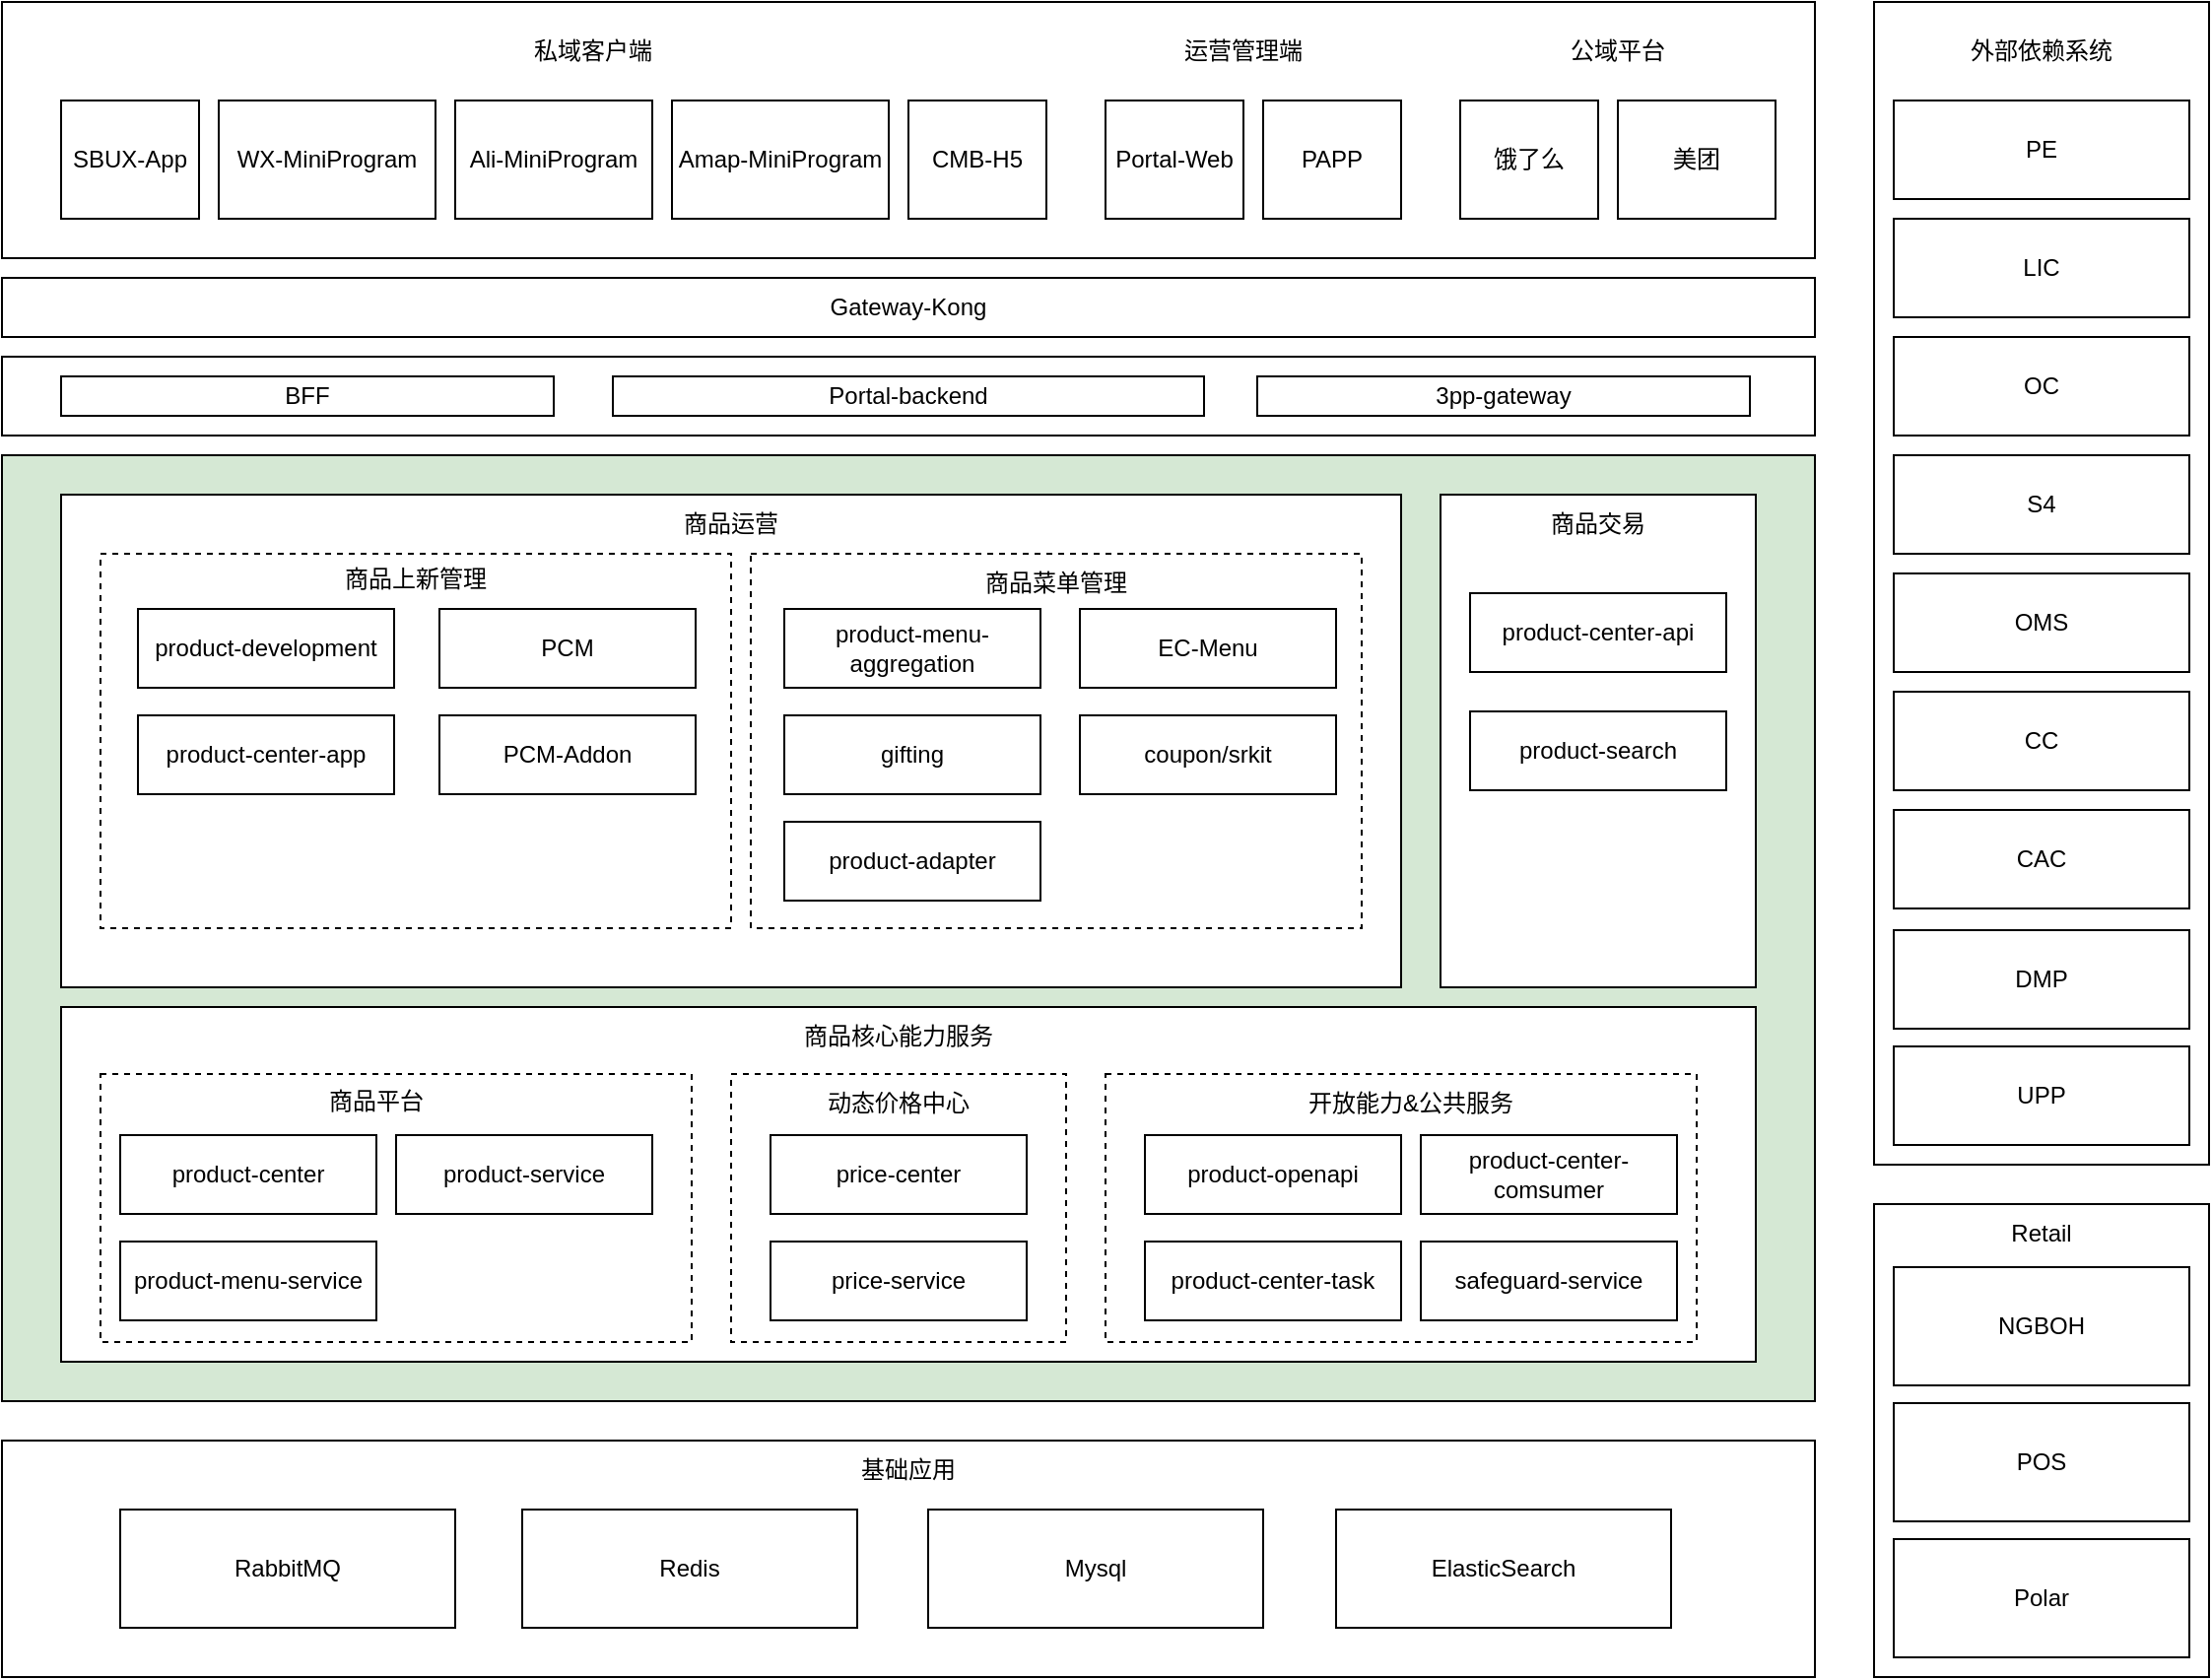 <mxfile version="24.7.1" type="github">
  <diagram name="第 1 页" id="tmOE7NUKMIHg2Yb3rgT3">
    <mxGraphModel dx="1466" dy="1103" grid="1" gridSize="10" guides="1" tooltips="1" connect="1" arrows="1" fold="1" page="1" pageScale="1" pageWidth="827" pageHeight="1169" math="0" shadow="0">
      <root>
        <mxCell id="0" />
        <mxCell id="1" parent="0" />
        <mxCell id="Do43LteANP22lVTqNA3v-1" value="" style="rounded=0;whiteSpace=wrap;html=1;fillColor=#D5E8D4;" parent="1" vertex="1">
          <mxGeometry x="150" y="260" width="920" height="480" as="geometry" />
        </mxCell>
        <mxCell id="Do43LteANP22lVTqNA3v-2" value="" style="rounded=0;whiteSpace=wrap;html=1;" parent="1" vertex="1">
          <mxGeometry x="880" y="280" width="160" height="250" as="geometry" />
        </mxCell>
        <mxCell id="Do43LteANP22lVTqNA3v-3" value="" style="rounded=0;whiteSpace=wrap;html=1;" parent="1" vertex="1">
          <mxGeometry x="180" y="280" width="680" height="250" as="geometry" />
        </mxCell>
        <mxCell id="Do43LteANP22lVTqNA3v-12" value="" style="rounded=0;whiteSpace=wrap;html=1;" parent="1" vertex="1">
          <mxGeometry x="180" y="540" width="860" height="180" as="geometry" />
        </mxCell>
        <mxCell id="Do43LteANP22lVTqNA3v-15" value="" style="rounded=0;whiteSpace=wrap;html=1;" parent="1" vertex="1">
          <mxGeometry x="150" y="760" width="920" height="120" as="geometry" />
        </mxCell>
        <mxCell id="Do43LteANP22lVTqNA3v-16" value="RabbitMQ" style="rounded=0;whiteSpace=wrap;html=1;" parent="1" vertex="1">
          <mxGeometry x="210" y="795" width="170" height="60" as="geometry" />
        </mxCell>
        <mxCell id="Do43LteANP22lVTqNA3v-17" value="Redis" style="rounded=0;whiteSpace=wrap;html=1;" parent="1" vertex="1">
          <mxGeometry x="414" y="795" width="170" height="60" as="geometry" />
        </mxCell>
        <mxCell id="Do43LteANP22lVTqNA3v-18" value="Mysql" style="rounded=0;whiteSpace=wrap;html=1;" parent="1" vertex="1">
          <mxGeometry x="620" y="795" width="170" height="60" as="geometry" />
        </mxCell>
        <mxCell id="Do43LteANP22lVTqNA3v-19" value="ElasticSearch" style="rounded=0;whiteSpace=wrap;html=1;" parent="1" vertex="1">
          <mxGeometry x="827" y="795" width="170" height="60" as="geometry" />
        </mxCell>
        <mxCell id="Do43LteANP22lVTqNA3v-20" value="商品运营" style="text;html=1;align=center;verticalAlign=middle;whiteSpace=wrap;rounded=0;" parent="1" vertex="1">
          <mxGeometry x="470" y="280" width="100" height="30" as="geometry" />
        </mxCell>
        <mxCell id="Do43LteANP22lVTqNA3v-21" value="商品交易" style="text;html=1;align=center;verticalAlign=middle;whiteSpace=wrap;rounded=0;" parent="1" vertex="1">
          <mxGeometry x="910" y="280" width="100" height="30" as="geometry" />
        </mxCell>
        <mxCell id="Do43LteANP22lVTqNA3v-22" value="商品核心能力服务" style="text;html=1;align=center;verticalAlign=middle;whiteSpace=wrap;rounded=0;" parent="1" vertex="1">
          <mxGeometry x="555" y="540" width="100" height="30" as="geometry" />
        </mxCell>
        <mxCell id="Do43LteANP22lVTqNA3v-23" value="基础应用" style="text;html=1;align=center;verticalAlign=middle;whiteSpace=wrap;rounded=0;" parent="1" vertex="1">
          <mxGeometry x="560" y="760" width="100" height="30" as="geometry" />
        </mxCell>
        <mxCell id="Do43LteANP22lVTqNA3v-24" value="" style="rounded=0;whiteSpace=wrap;html=1;" parent="1" vertex="1">
          <mxGeometry x="150" y="30" width="920" height="130" as="geometry" />
        </mxCell>
        <mxCell id="Do43LteANP22lVTqNA3v-25" value="SBUX-App" style="rounded=0;whiteSpace=wrap;html=1;" parent="1" vertex="1">
          <mxGeometry x="180" y="80" width="70" height="60" as="geometry" />
        </mxCell>
        <mxCell id="Do43LteANP22lVTqNA3v-26" value="WX-MiniProgram" style="rounded=0;whiteSpace=wrap;html=1;" parent="1" vertex="1">
          <mxGeometry x="260" y="80" width="110" height="60" as="geometry" />
        </mxCell>
        <mxCell id="Do43LteANP22lVTqNA3v-27" value="Ali-MiniProgram" style="rounded=0;whiteSpace=wrap;html=1;" parent="1" vertex="1">
          <mxGeometry x="380" y="80" width="100" height="60" as="geometry" />
        </mxCell>
        <mxCell id="Do43LteANP22lVTqNA3v-28" value="Amap-MiniProgram" style="rounded=0;whiteSpace=wrap;html=1;" parent="1" vertex="1">
          <mxGeometry x="490" y="80" width="110" height="60" as="geometry" />
        </mxCell>
        <mxCell id="Do43LteANP22lVTqNA3v-29" value="CMB-H5" style="rounded=0;whiteSpace=wrap;html=1;" parent="1" vertex="1">
          <mxGeometry x="610" y="80" width="70" height="60" as="geometry" />
        </mxCell>
        <mxCell id="Do43LteANP22lVTqNA3v-30" value="Gateway-Kong" style="rounded=0;whiteSpace=wrap;html=1;" parent="1" vertex="1">
          <mxGeometry x="150" y="170" width="920" height="30" as="geometry" />
        </mxCell>
        <mxCell id="Do43LteANP22lVTqNA3v-31" value="" style="rounded=0;whiteSpace=wrap;html=1;" parent="1" vertex="1">
          <mxGeometry x="150" y="210" width="920" height="40" as="geometry" />
        </mxCell>
        <mxCell id="Do43LteANP22lVTqNA3v-32" value="BFF" style="rounded=0;whiteSpace=wrap;html=1;" parent="1" vertex="1">
          <mxGeometry x="180" y="220" width="250" height="20" as="geometry" />
        </mxCell>
        <mxCell id="Do43LteANP22lVTqNA3v-33" value="Portal-backend" style="rounded=0;whiteSpace=wrap;html=1;" parent="1" vertex="1">
          <mxGeometry x="460" y="220" width="300" height="20" as="geometry" />
        </mxCell>
        <mxCell id="Do43LteANP22lVTqNA3v-34" value="3pp-gateway" style="rounded=0;whiteSpace=wrap;html=1;" parent="1" vertex="1">
          <mxGeometry x="787" y="220" width="250" height="20" as="geometry" />
        </mxCell>
        <mxCell id="Do43LteANP22lVTqNA3v-35" value="Portal-Web" style="rounded=0;whiteSpace=wrap;html=1;" parent="1" vertex="1">
          <mxGeometry x="710" y="80" width="70" height="60" as="geometry" />
        </mxCell>
        <mxCell id="Do43LteANP22lVTqNA3v-36" value="饿了么" style="rounded=0;whiteSpace=wrap;html=1;" parent="1" vertex="1">
          <mxGeometry x="890" y="80" width="70" height="60" as="geometry" />
        </mxCell>
        <mxCell id="Do43LteANP22lVTqNA3v-37" value="美团" style="rounded=0;whiteSpace=wrap;html=1;" parent="1" vertex="1">
          <mxGeometry x="970" y="80" width="80" height="60" as="geometry" />
        </mxCell>
        <mxCell id="Do43LteANP22lVTqNA3v-38" value="" style="rounded=0;whiteSpace=wrap;html=1;" parent="1" vertex="1">
          <mxGeometry x="1100" y="30" width="170" height="590" as="geometry" />
        </mxCell>
        <mxCell id="Do43LteANP22lVTqNA3v-39" value="" style="rounded=0;whiteSpace=wrap;html=1;" parent="1" vertex="1">
          <mxGeometry x="1100" y="640" width="170" height="240" as="geometry" />
        </mxCell>
        <mxCell id="Do43LteANP22lVTqNA3v-40" value="NGBOH" style="rounded=0;whiteSpace=wrap;html=1;" parent="1" vertex="1">
          <mxGeometry x="1110" y="672" width="150" height="60" as="geometry" />
        </mxCell>
        <mxCell id="Do43LteANP22lVTqNA3v-41" value="Polar" style="rounded=0;whiteSpace=wrap;html=1;" parent="1" vertex="1">
          <mxGeometry x="1110" y="810" width="150" height="60" as="geometry" />
        </mxCell>
        <mxCell id="Do43LteANP22lVTqNA3v-42" value="PE" style="rounded=0;whiteSpace=wrap;html=1;" parent="1" vertex="1">
          <mxGeometry x="1110" y="80" width="150" height="50" as="geometry" />
        </mxCell>
        <mxCell id="Do43LteANP22lVTqNA3v-43" value="LIC" style="rounded=0;whiteSpace=wrap;html=1;" parent="1" vertex="1">
          <mxGeometry x="1110" y="140" width="150" height="50" as="geometry" />
        </mxCell>
        <mxCell id="Do43LteANP22lVTqNA3v-44" value="OC" style="rounded=0;whiteSpace=wrap;html=1;" parent="1" vertex="1">
          <mxGeometry x="1110" y="200" width="150" height="50" as="geometry" />
        </mxCell>
        <mxCell id="Do43LteANP22lVTqNA3v-45" value="S4" style="rounded=0;whiteSpace=wrap;html=1;" parent="1" vertex="1">
          <mxGeometry x="1110" y="260" width="150" height="50" as="geometry" />
        </mxCell>
        <mxCell id="Do43LteANP22lVTqNA3v-46" value="OMS" style="rounded=0;whiteSpace=wrap;html=1;" parent="1" vertex="1">
          <mxGeometry x="1110" y="320" width="150" height="50" as="geometry" />
        </mxCell>
        <mxCell id="Do43LteANP22lVTqNA3v-47" value="CC" style="rounded=0;whiteSpace=wrap;html=1;" parent="1" vertex="1">
          <mxGeometry x="1110" y="380" width="150" height="50" as="geometry" />
        </mxCell>
        <mxCell id="Do43LteANP22lVTqNA3v-48" value="CAC" style="rounded=0;whiteSpace=wrap;html=1;" parent="1" vertex="1">
          <mxGeometry x="1110" y="440" width="150" height="50" as="geometry" />
        </mxCell>
        <mxCell id="Do43LteANP22lVTqNA3v-49" value="DMP" style="rounded=0;whiteSpace=wrap;html=1;" parent="1" vertex="1">
          <mxGeometry x="1110" y="501" width="150" height="50" as="geometry" />
        </mxCell>
        <mxCell id="Do43LteANP22lVTqNA3v-50" value="私域客户端" style="text;html=1;align=center;verticalAlign=middle;whiteSpace=wrap;rounded=0;" parent="1" vertex="1">
          <mxGeometry x="400" y="40" width="100" height="30" as="geometry" />
        </mxCell>
        <mxCell id="Do43LteANP22lVTqNA3v-51" value="运营管理端" style="text;html=1;align=center;verticalAlign=middle;whiteSpace=wrap;rounded=0;" parent="1" vertex="1">
          <mxGeometry x="730" y="40" width="100" height="30" as="geometry" />
        </mxCell>
        <mxCell id="Do43LteANP22lVTqNA3v-52" value="公域平台" style="text;html=1;align=center;verticalAlign=middle;whiteSpace=wrap;rounded=0;" parent="1" vertex="1">
          <mxGeometry x="920" y="40" width="100" height="30" as="geometry" />
        </mxCell>
        <mxCell id="Do43LteANP22lVTqNA3v-53" value="PAPP" style="rounded=0;whiteSpace=wrap;html=1;" parent="1" vertex="1">
          <mxGeometry x="790" y="80" width="70" height="60" as="geometry" />
        </mxCell>
        <mxCell id="Do43LteANP22lVTqNA3v-54" value="外部依赖系统" style="text;html=1;align=center;verticalAlign=middle;whiteSpace=wrap;rounded=0;" parent="1" vertex="1">
          <mxGeometry x="1135" y="40" width="100" height="30" as="geometry" />
        </mxCell>
        <mxCell id="Do43LteANP22lVTqNA3v-55" value="UPP" style="rounded=0;whiteSpace=wrap;html=1;" parent="1" vertex="1">
          <mxGeometry x="1110" y="560" width="150" height="50" as="geometry" />
        </mxCell>
        <mxCell id="Do43LteANP22lVTqNA3v-58" value="Retail" style="text;html=1;align=center;verticalAlign=middle;whiteSpace=wrap;rounded=0;" parent="1" vertex="1">
          <mxGeometry x="1135" y="640" width="100" height="30" as="geometry" />
        </mxCell>
        <mxCell id="LtyICD8R8VulGxjnEohn-11" value="" style="rounded=0;whiteSpace=wrap;html=1;dashed=1;" vertex="1" parent="1">
          <mxGeometry x="200" y="574" width="300" height="136" as="geometry" />
        </mxCell>
        <mxCell id="Do43LteANP22lVTqNA3v-13" value="product-center" style="rounded=0;whiteSpace=wrap;html=1;" parent="1" vertex="1">
          <mxGeometry x="210" y="605" width="130" height="40" as="geometry" />
        </mxCell>
        <mxCell id="Do43LteANP22lVTqNA3v-14" value="product-service" style="rounded=0;whiteSpace=wrap;html=1;" parent="1" vertex="1">
          <mxGeometry x="350" y="605" width="130" height="40" as="geometry" />
        </mxCell>
        <mxCell id="LtyICD8R8VulGxjnEohn-4" value="product-menu-service" style="rounded=0;whiteSpace=wrap;html=1;" vertex="1" parent="1">
          <mxGeometry x="210" y="659" width="130" height="40" as="geometry" />
        </mxCell>
        <mxCell id="LtyICD8R8VulGxjnEohn-12" value="" style="rounded=0;whiteSpace=wrap;html=1;dashed=1;" vertex="1" parent="1">
          <mxGeometry x="520" y="574" width="170" height="136" as="geometry" />
        </mxCell>
        <mxCell id="LtyICD8R8VulGxjnEohn-5" value="price-center" style="rounded=0;whiteSpace=wrap;html=1;" vertex="1" parent="1">
          <mxGeometry x="540" y="605" width="130" height="40" as="geometry" />
        </mxCell>
        <mxCell id="LtyICD8R8VulGxjnEohn-6" value="price-service" style="rounded=0;whiteSpace=wrap;html=1;" vertex="1" parent="1">
          <mxGeometry x="540" y="659" width="130" height="40" as="geometry" />
        </mxCell>
        <mxCell id="LtyICD8R8VulGxjnEohn-13" value="" style="rounded=0;whiteSpace=wrap;html=1;dashed=1;" vertex="1" parent="1">
          <mxGeometry x="710" y="574" width="300" height="136" as="geometry" />
        </mxCell>
        <mxCell id="LtyICD8R8VulGxjnEohn-7" value="product-openapi" style="rounded=0;whiteSpace=wrap;html=1;" vertex="1" parent="1">
          <mxGeometry x="730" y="605" width="130" height="40" as="geometry" />
        </mxCell>
        <mxCell id="LtyICD8R8VulGxjnEohn-8" value="product-center-comsumer" style="rounded=0;whiteSpace=wrap;html=1;" vertex="1" parent="1">
          <mxGeometry x="870" y="605" width="130" height="40" as="geometry" />
        </mxCell>
        <mxCell id="LtyICD8R8VulGxjnEohn-9" value="product-center-task" style="rounded=0;whiteSpace=wrap;html=1;" vertex="1" parent="1">
          <mxGeometry x="730" y="659" width="130" height="40" as="geometry" />
        </mxCell>
        <mxCell id="LtyICD8R8VulGxjnEohn-10" value="safeguard-service" style="rounded=0;whiteSpace=wrap;html=1;" vertex="1" parent="1">
          <mxGeometry x="870" y="659" width="130" height="40" as="geometry" />
        </mxCell>
        <mxCell id="LtyICD8R8VulGxjnEohn-14" value="product-center-api" style="rounded=0;whiteSpace=wrap;html=1;" vertex="1" parent="1">
          <mxGeometry x="895" y="330" width="130" height="40" as="geometry" />
        </mxCell>
        <mxCell id="LtyICD8R8VulGxjnEohn-16" value="product-search" style="rounded=0;whiteSpace=wrap;html=1;" vertex="1" parent="1">
          <mxGeometry x="895" y="390" width="130" height="40" as="geometry" />
        </mxCell>
        <mxCell id="LtyICD8R8VulGxjnEohn-22" value="" style="rounded=0;whiteSpace=wrap;html=1;dashed=1;" vertex="1" parent="1">
          <mxGeometry x="200" y="310" width="320" height="190" as="geometry" />
        </mxCell>
        <mxCell id="LtyICD8R8VulGxjnEohn-23" value="" style="rounded=0;whiteSpace=wrap;html=1;dashed=1;" vertex="1" parent="1">
          <mxGeometry x="530" y="310" width="310" height="190" as="geometry" />
        </mxCell>
        <mxCell id="Do43LteANP22lVTqNA3v-9" value="product-development" style="rounded=0;whiteSpace=wrap;html=1;" parent="1" vertex="1">
          <mxGeometry x="219" y="338" width="130" height="40" as="geometry" />
        </mxCell>
        <mxCell id="LtyICD8R8VulGxjnEohn-1" value="product-center-app" style="rounded=0;whiteSpace=wrap;html=1;" vertex="1" parent="1">
          <mxGeometry x="219" y="392" width="130" height="40" as="geometry" />
        </mxCell>
        <mxCell id="LtyICD8R8VulGxjnEohn-2" value="PCM" style="rounded=0;whiteSpace=wrap;html=1;" vertex="1" parent="1">
          <mxGeometry x="372" y="338" width="130" height="40" as="geometry" />
        </mxCell>
        <mxCell id="LtyICD8R8VulGxjnEohn-3" value="PCM-Addon" style="rounded=0;whiteSpace=wrap;html=1;" vertex="1" parent="1">
          <mxGeometry x="372" y="392" width="130" height="40" as="geometry" />
        </mxCell>
        <mxCell id="LtyICD8R8VulGxjnEohn-17" value="product-menu-aggregation" style="rounded=0;whiteSpace=wrap;html=1;" vertex="1" parent="1">
          <mxGeometry x="547" y="338" width="130" height="40" as="geometry" />
        </mxCell>
        <mxCell id="LtyICD8R8VulGxjnEohn-18" value="EC-Menu" style="rounded=0;whiteSpace=wrap;html=1;" vertex="1" parent="1">
          <mxGeometry x="697" y="338" width="130" height="40" as="geometry" />
        </mxCell>
        <mxCell id="LtyICD8R8VulGxjnEohn-19" value="product-adapter" style="rounded=0;whiteSpace=wrap;html=1;" vertex="1" parent="1">
          <mxGeometry x="547" y="446" width="130" height="40" as="geometry" />
        </mxCell>
        <mxCell id="LtyICD8R8VulGxjnEohn-20" value="coupon/srkit" style="rounded=0;whiteSpace=wrap;html=1;" vertex="1" parent="1">
          <mxGeometry x="697" y="392" width="130" height="40" as="geometry" />
        </mxCell>
        <mxCell id="LtyICD8R8VulGxjnEohn-21" value="gifting" style="rounded=0;whiteSpace=wrap;html=1;" vertex="1" parent="1">
          <mxGeometry x="547" y="392" width="130" height="40" as="geometry" />
        </mxCell>
        <mxCell id="LtyICD8R8VulGxjnEohn-24" value="商品上新管理" style="text;html=1;align=center;verticalAlign=middle;whiteSpace=wrap;rounded=0;" vertex="1" parent="1">
          <mxGeometry x="310" y="308" width="100" height="30" as="geometry" />
        </mxCell>
        <mxCell id="LtyICD8R8VulGxjnEohn-25" value="商品菜单管理" style="text;html=1;align=center;verticalAlign=middle;whiteSpace=wrap;rounded=0;" vertex="1" parent="1">
          <mxGeometry x="635" y="310" width="100" height="30" as="geometry" />
        </mxCell>
        <mxCell id="LtyICD8R8VulGxjnEohn-26" value="POS" style="rounded=0;whiteSpace=wrap;html=1;" vertex="1" parent="1">
          <mxGeometry x="1110" y="741" width="150" height="60" as="geometry" />
        </mxCell>
        <mxCell id="LtyICD8R8VulGxjnEohn-27" value="商品平台" style="text;html=1;align=center;verticalAlign=middle;whiteSpace=wrap;rounded=0;" vertex="1" parent="1">
          <mxGeometry x="290" y="573" width="100" height="30" as="geometry" />
        </mxCell>
        <mxCell id="LtyICD8R8VulGxjnEohn-28" value="动态价格中心" style="text;html=1;align=center;verticalAlign=middle;whiteSpace=wrap;rounded=0;" vertex="1" parent="1">
          <mxGeometry x="555" y="574" width="100" height="30" as="geometry" />
        </mxCell>
        <mxCell id="LtyICD8R8VulGxjnEohn-29" value="开放能力&amp;amp;公共服务" style="text;html=1;align=center;verticalAlign=middle;whiteSpace=wrap;rounded=0;" vertex="1" parent="1">
          <mxGeometry x="810" y="574" width="110" height="30" as="geometry" />
        </mxCell>
      </root>
    </mxGraphModel>
  </diagram>
</mxfile>
